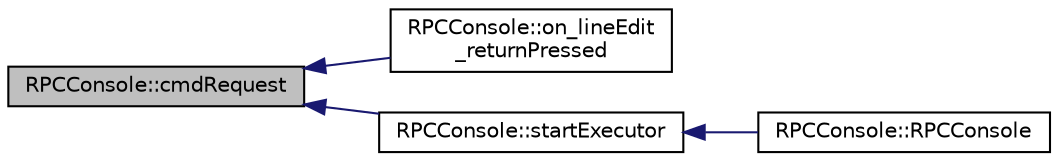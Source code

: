 digraph "RPCConsole::cmdRequest"
{
  edge [fontname="Helvetica",fontsize="10",labelfontname="Helvetica",labelfontsize="10"];
  node [fontname="Helvetica",fontsize="10",shape=record];
  rankdir="LR";
  Node46 [label="RPCConsole::cmdRequest",height=0.2,width=0.4,color="black", fillcolor="grey75", style="filled", fontcolor="black"];
  Node46 -> Node47 [dir="back",color="midnightblue",fontsize="10",style="solid",fontname="Helvetica"];
  Node47 [label="RPCConsole::on_lineEdit\l_returnPressed",height=0.2,width=0.4,color="black", fillcolor="white", style="filled",URL="$class_r_p_c_console.html#a2ab27700348f83acaee6ceb7c22225f8"];
  Node46 -> Node48 [dir="back",color="midnightblue",fontsize="10",style="solid",fontname="Helvetica"];
  Node48 [label="RPCConsole::startExecutor",height=0.2,width=0.4,color="black", fillcolor="white", style="filled",URL="$class_r_p_c_console.html#ac6250045ef6f8bd5e5fece3e478e141d"];
  Node48 -> Node49 [dir="back",color="midnightblue",fontsize="10",style="solid",fontname="Helvetica"];
  Node49 [label="RPCConsole::RPCConsole",height=0.2,width=0.4,color="black", fillcolor="white", style="filled",URL="$class_r_p_c_console.html#aeac546e68f8c2cafa79a0294dd78f2ad"];
}
